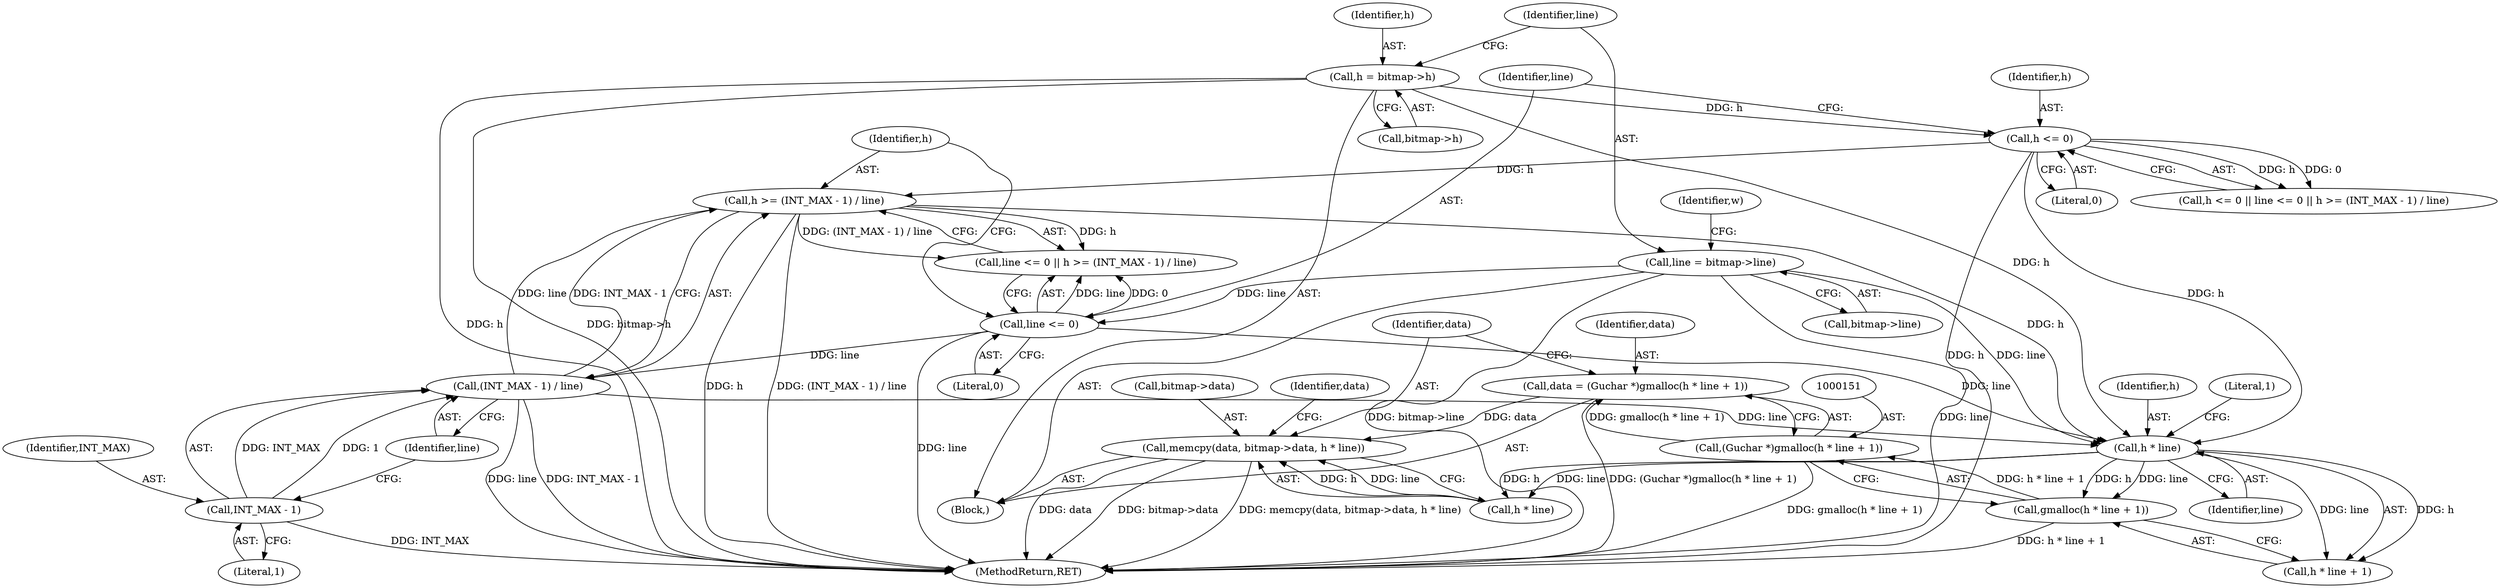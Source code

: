 digraph "1_poppler_7b2d314a61fd0e12f47c62996cb49ec0d1ba747a_9@integer" {
"1000148" [label="(Call,data = (Guchar *)gmalloc(h * line + 1))"];
"1000150" [label="(Call,(Guchar *)gmalloc(h * line + 1))"];
"1000152" [label="(Call,gmalloc(h * line + 1))"];
"1000154" [label="(Call,h * line)"];
"1000125" [label="(Call,h <= 0)"];
"1000109" [label="(Call,h = bitmap->h)"];
"1000132" [label="(Call,h >= (INT_MAX - 1) / line)"];
"1000134" [label="(Call,(INT_MAX - 1) / line)"];
"1000135" [label="(Call,INT_MAX - 1)"];
"1000129" [label="(Call,line <= 0)"];
"1000114" [label="(Call,line = bitmap->line)"];
"1000158" [label="(Call,memcpy(data, bitmap->data, h * line))"];
"1000122" [label="(Identifier,w)"];
"1000116" [label="(Call,bitmap->line)"];
"1000114" [label="(Call,line = bitmap->line)"];
"1000126" [label="(Identifier,h)"];
"1000152" [label="(Call,gmalloc(h * line + 1))"];
"1000148" [label="(Call,data = (Guchar *)gmalloc(h * line + 1))"];
"1000111" [label="(Call,bitmap->h)"];
"1000125" [label="(Call,h <= 0)"];
"1000160" [label="(Call,bitmap->data)"];
"1000173" [label="(MethodReturn,RET)"];
"1000128" [label="(Call,line <= 0 || h >= (INT_MAX - 1) / line)"];
"1000158" [label="(Call,memcpy(data, bitmap->data, h * line))"];
"1000133" [label="(Identifier,h)"];
"1000154" [label="(Call,h * line)"];
"1000103" [label="(Block,)"];
"1000109" [label="(Call,h = bitmap->h)"];
"1000110" [label="(Identifier,h)"];
"1000150" [label="(Call,(Guchar *)gmalloc(h * line + 1))"];
"1000136" [label="(Identifier,INT_MAX)"];
"1000131" [label="(Literal,0)"];
"1000115" [label="(Identifier,line)"];
"1000138" [label="(Identifier,line)"];
"1000129" [label="(Call,line <= 0)"];
"1000137" [label="(Literal,1)"];
"1000149" [label="(Identifier,data)"];
"1000153" [label="(Call,h * line + 1)"];
"1000155" [label="(Identifier,h)"];
"1000130" [label="(Identifier,line)"];
"1000135" [label="(Call,INT_MAX - 1)"];
"1000157" [label="(Literal,1)"];
"1000134" [label="(Call,(INT_MAX - 1) / line)"];
"1000156" [label="(Identifier,line)"];
"1000132" [label="(Call,h >= (INT_MAX - 1) / line)"];
"1000127" [label="(Literal,0)"];
"1000159" [label="(Identifier,data)"];
"1000124" [label="(Call,h <= 0 || line <= 0 || h >= (INT_MAX - 1) / line)"];
"1000168" [label="(Identifier,data)"];
"1000163" [label="(Call,h * line)"];
"1000148" -> "1000103"  [label="AST: "];
"1000148" -> "1000150"  [label="CFG: "];
"1000149" -> "1000148"  [label="AST: "];
"1000150" -> "1000148"  [label="AST: "];
"1000159" -> "1000148"  [label="CFG: "];
"1000148" -> "1000173"  [label="DDG: (Guchar *)gmalloc(h * line + 1)"];
"1000150" -> "1000148"  [label="DDG: gmalloc(h * line + 1)"];
"1000148" -> "1000158"  [label="DDG: data"];
"1000150" -> "1000152"  [label="CFG: "];
"1000151" -> "1000150"  [label="AST: "];
"1000152" -> "1000150"  [label="AST: "];
"1000150" -> "1000173"  [label="DDG: gmalloc(h * line + 1)"];
"1000152" -> "1000150"  [label="DDG: h * line + 1"];
"1000152" -> "1000153"  [label="CFG: "];
"1000153" -> "1000152"  [label="AST: "];
"1000152" -> "1000173"  [label="DDG: h * line + 1"];
"1000154" -> "1000152"  [label="DDG: h"];
"1000154" -> "1000152"  [label="DDG: line"];
"1000154" -> "1000153"  [label="AST: "];
"1000154" -> "1000156"  [label="CFG: "];
"1000155" -> "1000154"  [label="AST: "];
"1000156" -> "1000154"  [label="AST: "];
"1000157" -> "1000154"  [label="CFG: "];
"1000154" -> "1000153"  [label="DDG: h"];
"1000154" -> "1000153"  [label="DDG: line"];
"1000125" -> "1000154"  [label="DDG: h"];
"1000132" -> "1000154"  [label="DDG: h"];
"1000109" -> "1000154"  [label="DDG: h"];
"1000129" -> "1000154"  [label="DDG: line"];
"1000114" -> "1000154"  [label="DDG: line"];
"1000134" -> "1000154"  [label="DDG: line"];
"1000154" -> "1000163"  [label="DDG: h"];
"1000154" -> "1000163"  [label="DDG: line"];
"1000125" -> "1000124"  [label="AST: "];
"1000125" -> "1000127"  [label="CFG: "];
"1000126" -> "1000125"  [label="AST: "];
"1000127" -> "1000125"  [label="AST: "];
"1000130" -> "1000125"  [label="CFG: "];
"1000124" -> "1000125"  [label="CFG: "];
"1000125" -> "1000173"  [label="DDG: h"];
"1000125" -> "1000124"  [label="DDG: h"];
"1000125" -> "1000124"  [label="DDG: 0"];
"1000109" -> "1000125"  [label="DDG: h"];
"1000125" -> "1000132"  [label="DDG: h"];
"1000109" -> "1000103"  [label="AST: "];
"1000109" -> "1000111"  [label="CFG: "];
"1000110" -> "1000109"  [label="AST: "];
"1000111" -> "1000109"  [label="AST: "];
"1000115" -> "1000109"  [label="CFG: "];
"1000109" -> "1000173"  [label="DDG: h"];
"1000109" -> "1000173"  [label="DDG: bitmap->h"];
"1000132" -> "1000128"  [label="AST: "];
"1000132" -> "1000134"  [label="CFG: "];
"1000133" -> "1000132"  [label="AST: "];
"1000134" -> "1000132"  [label="AST: "];
"1000128" -> "1000132"  [label="CFG: "];
"1000132" -> "1000173"  [label="DDG: (INT_MAX - 1) / line"];
"1000132" -> "1000173"  [label="DDG: h"];
"1000132" -> "1000128"  [label="DDG: h"];
"1000132" -> "1000128"  [label="DDG: (INT_MAX - 1) / line"];
"1000134" -> "1000132"  [label="DDG: INT_MAX - 1"];
"1000134" -> "1000132"  [label="DDG: line"];
"1000134" -> "1000138"  [label="CFG: "];
"1000135" -> "1000134"  [label="AST: "];
"1000138" -> "1000134"  [label="AST: "];
"1000134" -> "1000173"  [label="DDG: INT_MAX - 1"];
"1000134" -> "1000173"  [label="DDG: line"];
"1000135" -> "1000134"  [label="DDG: INT_MAX"];
"1000135" -> "1000134"  [label="DDG: 1"];
"1000129" -> "1000134"  [label="DDG: line"];
"1000135" -> "1000137"  [label="CFG: "];
"1000136" -> "1000135"  [label="AST: "];
"1000137" -> "1000135"  [label="AST: "];
"1000138" -> "1000135"  [label="CFG: "];
"1000135" -> "1000173"  [label="DDG: INT_MAX"];
"1000129" -> "1000128"  [label="AST: "];
"1000129" -> "1000131"  [label="CFG: "];
"1000130" -> "1000129"  [label="AST: "];
"1000131" -> "1000129"  [label="AST: "];
"1000133" -> "1000129"  [label="CFG: "];
"1000128" -> "1000129"  [label="CFG: "];
"1000129" -> "1000173"  [label="DDG: line"];
"1000129" -> "1000128"  [label="DDG: line"];
"1000129" -> "1000128"  [label="DDG: 0"];
"1000114" -> "1000129"  [label="DDG: line"];
"1000114" -> "1000103"  [label="AST: "];
"1000114" -> "1000116"  [label="CFG: "];
"1000115" -> "1000114"  [label="AST: "];
"1000116" -> "1000114"  [label="AST: "];
"1000122" -> "1000114"  [label="CFG: "];
"1000114" -> "1000173"  [label="DDG: line"];
"1000114" -> "1000173"  [label="DDG: bitmap->line"];
"1000158" -> "1000103"  [label="AST: "];
"1000158" -> "1000163"  [label="CFG: "];
"1000159" -> "1000158"  [label="AST: "];
"1000160" -> "1000158"  [label="AST: "];
"1000163" -> "1000158"  [label="AST: "];
"1000168" -> "1000158"  [label="CFG: "];
"1000158" -> "1000173"  [label="DDG: data"];
"1000158" -> "1000173"  [label="DDG: bitmap->data"];
"1000158" -> "1000173"  [label="DDG: memcpy(data, bitmap->data, h * line)"];
"1000163" -> "1000158"  [label="DDG: h"];
"1000163" -> "1000158"  [label="DDG: line"];
}

